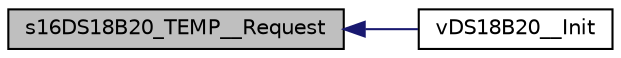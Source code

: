 digraph "s16DS18B20_TEMP__Request"
{
  edge [fontname="Helvetica",fontsize="10",labelfontname="Helvetica",labelfontsize="10"];
  node [fontname="Helvetica",fontsize="10",shape=record];
  rankdir="LR";
  Node1 [label="s16DS18B20_TEMP__Request",height=0.2,width=0.4,color="black", fillcolor="grey75", style="filled", fontcolor="black"];
  Node1 -> Node2 [dir="back",color="midnightblue",fontsize="10",style="solid",fontname="Helvetica"];
  Node2 [label="vDS18B20__Init",height=0.2,width=0.4,color="black", fillcolor="white", style="filled",URL="$group___d_s18_b20_____c_o_r_e.html#ga59b0a02052bcd41a9a187ce96156a15c",tooltip="Init the DS18B20 device. "];
}
